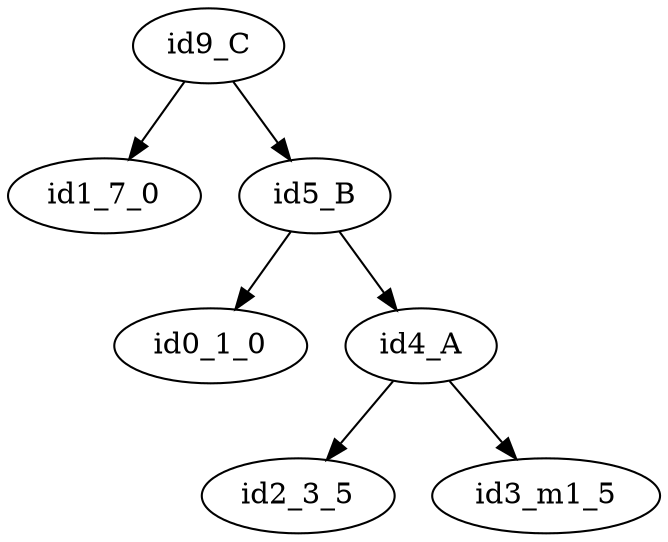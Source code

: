 strict digraph G {
  id0_1_0;
  id1_7_0;
  id2_3_5;
  id3_m1_5;
  id4_A;
  id5_B;
  id9_C;
  id4_A -> id2_3_5;
  id4_A -> id3_m1_5;
  id5_B -> id4_A;
  id5_B -> id0_1_0;
  id9_C -> id1_7_0;
  id9_C -> id5_B;
}
